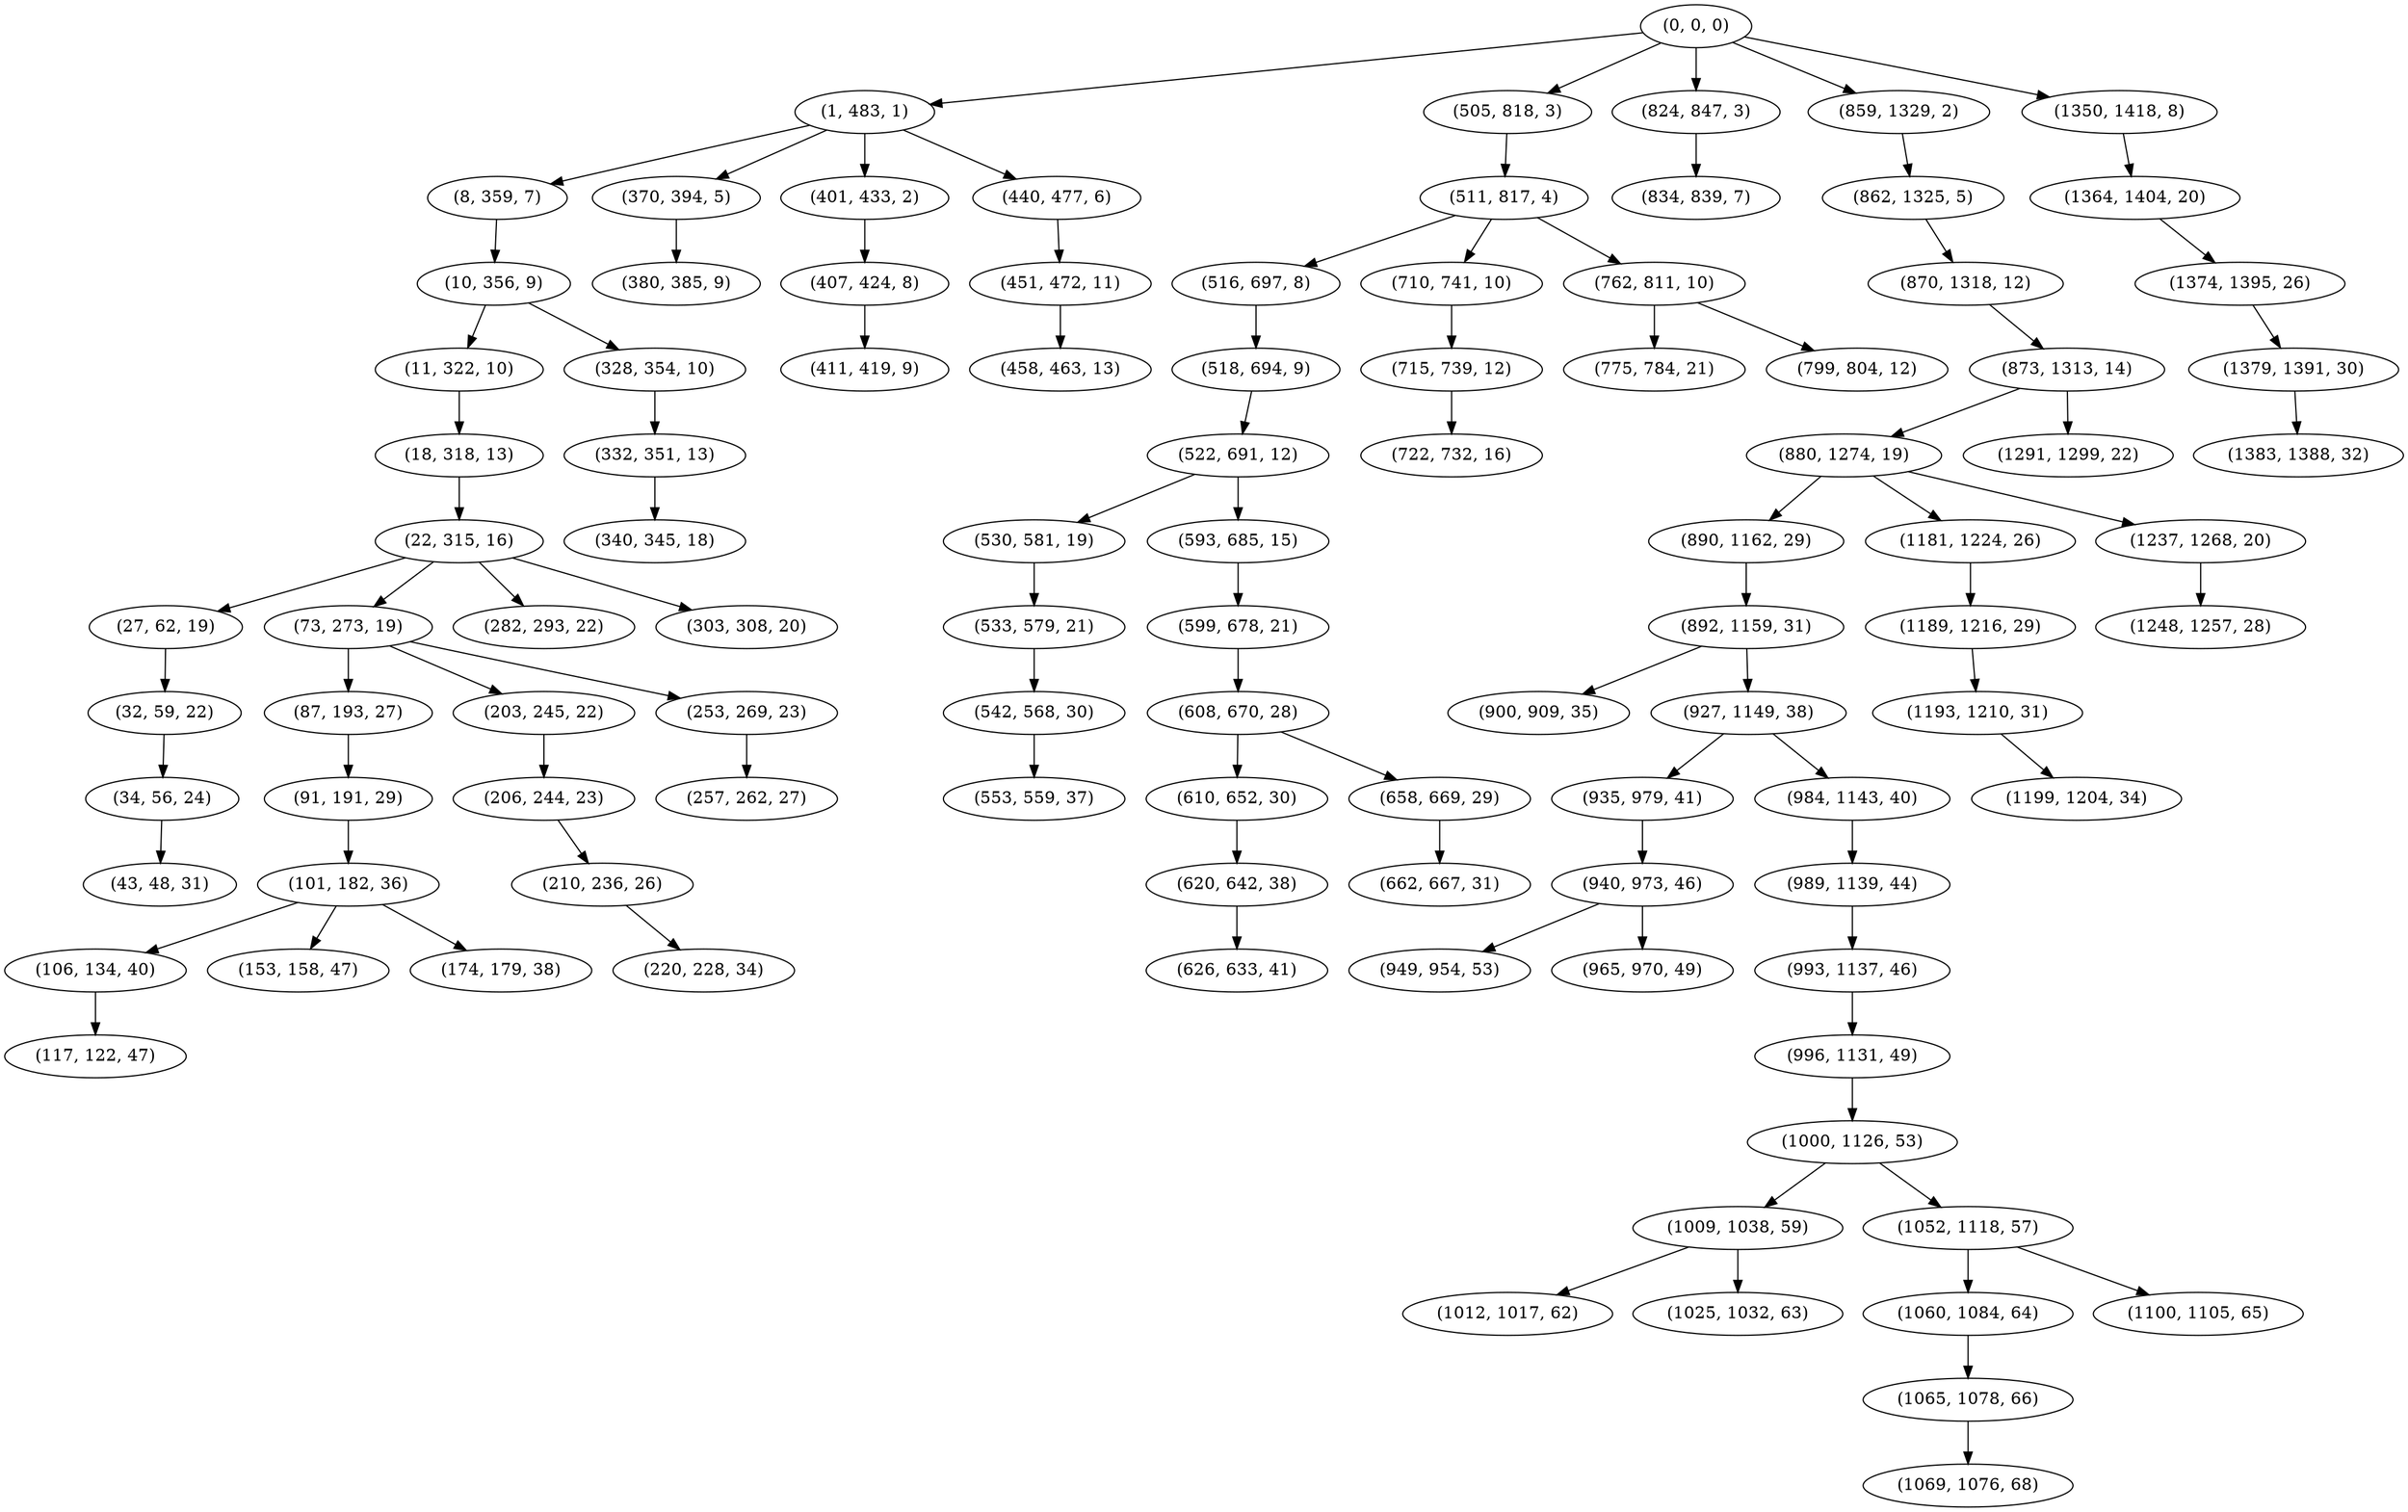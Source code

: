 digraph tree {
    "(0, 0, 0)";
    "(1, 483, 1)";
    "(8, 359, 7)";
    "(10, 356, 9)";
    "(11, 322, 10)";
    "(18, 318, 13)";
    "(22, 315, 16)";
    "(27, 62, 19)";
    "(32, 59, 22)";
    "(34, 56, 24)";
    "(43, 48, 31)";
    "(73, 273, 19)";
    "(87, 193, 27)";
    "(91, 191, 29)";
    "(101, 182, 36)";
    "(106, 134, 40)";
    "(117, 122, 47)";
    "(153, 158, 47)";
    "(174, 179, 38)";
    "(203, 245, 22)";
    "(206, 244, 23)";
    "(210, 236, 26)";
    "(220, 228, 34)";
    "(253, 269, 23)";
    "(257, 262, 27)";
    "(282, 293, 22)";
    "(303, 308, 20)";
    "(328, 354, 10)";
    "(332, 351, 13)";
    "(340, 345, 18)";
    "(370, 394, 5)";
    "(380, 385, 9)";
    "(401, 433, 2)";
    "(407, 424, 8)";
    "(411, 419, 9)";
    "(440, 477, 6)";
    "(451, 472, 11)";
    "(458, 463, 13)";
    "(505, 818, 3)";
    "(511, 817, 4)";
    "(516, 697, 8)";
    "(518, 694, 9)";
    "(522, 691, 12)";
    "(530, 581, 19)";
    "(533, 579, 21)";
    "(542, 568, 30)";
    "(553, 559, 37)";
    "(593, 685, 15)";
    "(599, 678, 21)";
    "(608, 670, 28)";
    "(610, 652, 30)";
    "(620, 642, 38)";
    "(626, 633, 41)";
    "(658, 669, 29)";
    "(662, 667, 31)";
    "(710, 741, 10)";
    "(715, 739, 12)";
    "(722, 732, 16)";
    "(762, 811, 10)";
    "(775, 784, 21)";
    "(799, 804, 12)";
    "(824, 847, 3)";
    "(834, 839, 7)";
    "(859, 1329, 2)";
    "(862, 1325, 5)";
    "(870, 1318, 12)";
    "(873, 1313, 14)";
    "(880, 1274, 19)";
    "(890, 1162, 29)";
    "(892, 1159, 31)";
    "(900, 909, 35)";
    "(927, 1149, 38)";
    "(935, 979, 41)";
    "(940, 973, 46)";
    "(949, 954, 53)";
    "(965, 970, 49)";
    "(984, 1143, 40)";
    "(989, 1139, 44)";
    "(993, 1137, 46)";
    "(996, 1131, 49)";
    "(1000, 1126, 53)";
    "(1009, 1038, 59)";
    "(1012, 1017, 62)";
    "(1025, 1032, 63)";
    "(1052, 1118, 57)";
    "(1060, 1084, 64)";
    "(1065, 1078, 66)";
    "(1069, 1076, 68)";
    "(1100, 1105, 65)";
    "(1181, 1224, 26)";
    "(1189, 1216, 29)";
    "(1193, 1210, 31)";
    "(1199, 1204, 34)";
    "(1237, 1268, 20)";
    "(1248, 1257, 28)";
    "(1291, 1299, 22)";
    "(1350, 1418, 8)";
    "(1364, 1404, 20)";
    "(1374, 1395, 26)";
    "(1379, 1391, 30)";
    "(1383, 1388, 32)";
    "(0, 0, 0)" -> "(1, 483, 1)";
    "(0, 0, 0)" -> "(505, 818, 3)";
    "(0, 0, 0)" -> "(824, 847, 3)";
    "(0, 0, 0)" -> "(859, 1329, 2)";
    "(0, 0, 0)" -> "(1350, 1418, 8)";
    "(1, 483, 1)" -> "(8, 359, 7)";
    "(1, 483, 1)" -> "(370, 394, 5)";
    "(1, 483, 1)" -> "(401, 433, 2)";
    "(1, 483, 1)" -> "(440, 477, 6)";
    "(8, 359, 7)" -> "(10, 356, 9)";
    "(10, 356, 9)" -> "(11, 322, 10)";
    "(10, 356, 9)" -> "(328, 354, 10)";
    "(11, 322, 10)" -> "(18, 318, 13)";
    "(18, 318, 13)" -> "(22, 315, 16)";
    "(22, 315, 16)" -> "(27, 62, 19)";
    "(22, 315, 16)" -> "(73, 273, 19)";
    "(22, 315, 16)" -> "(282, 293, 22)";
    "(22, 315, 16)" -> "(303, 308, 20)";
    "(27, 62, 19)" -> "(32, 59, 22)";
    "(32, 59, 22)" -> "(34, 56, 24)";
    "(34, 56, 24)" -> "(43, 48, 31)";
    "(73, 273, 19)" -> "(87, 193, 27)";
    "(73, 273, 19)" -> "(203, 245, 22)";
    "(73, 273, 19)" -> "(253, 269, 23)";
    "(87, 193, 27)" -> "(91, 191, 29)";
    "(91, 191, 29)" -> "(101, 182, 36)";
    "(101, 182, 36)" -> "(106, 134, 40)";
    "(101, 182, 36)" -> "(153, 158, 47)";
    "(101, 182, 36)" -> "(174, 179, 38)";
    "(106, 134, 40)" -> "(117, 122, 47)";
    "(203, 245, 22)" -> "(206, 244, 23)";
    "(206, 244, 23)" -> "(210, 236, 26)";
    "(210, 236, 26)" -> "(220, 228, 34)";
    "(253, 269, 23)" -> "(257, 262, 27)";
    "(328, 354, 10)" -> "(332, 351, 13)";
    "(332, 351, 13)" -> "(340, 345, 18)";
    "(370, 394, 5)" -> "(380, 385, 9)";
    "(401, 433, 2)" -> "(407, 424, 8)";
    "(407, 424, 8)" -> "(411, 419, 9)";
    "(440, 477, 6)" -> "(451, 472, 11)";
    "(451, 472, 11)" -> "(458, 463, 13)";
    "(505, 818, 3)" -> "(511, 817, 4)";
    "(511, 817, 4)" -> "(516, 697, 8)";
    "(511, 817, 4)" -> "(710, 741, 10)";
    "(511, 817, 4)" -> "(762, 811, 10)";
    "(516, 697, 8)" -> "(518, 694, 9)";
    "(518, 694, 9)" -> "(522, 691, 12)";
    "(522, 691, 12)" -> "(530, 581, 19)";
    "(522, 691, 12)" -> "(593, 685, 15)";
    "(530, 581, 19)" -> "(533, 579, 21)";
    "(533, 579, 21)" -> "(542, 568, 30)";
    "(542, 568, 30)" -> "(553, 559, 37)";
    "(593, 685, 15)" -> "(599, 678, 21)";
    "(599, 678, 21)" -> "(608, 670, 28)";
    "(608, 670, 28)" -> "(610, 652, 30)";
    "(608, 670, 28)" -> "(658, 669, 29)";
    "(610, 652, 30)" -> "(620, 642, 38)";
    "(620, 642, 38)" -> "(626, 633, 41)";
    "(658, 669, 29)" -> "(662, 667, 31)";
    "(710, 741, 10)" -> "(715, 739, 12)";
    "(715, 739, 12)" -> "(722, 732, 16)";
    "(762, 811, 10)" -> "(775, 784, 21)";
    "(762, 811, 10)" -> "(799, 804, 12)";
    "(824, 847, 3)" -> "(834, 839, 7)";
    "(859, 1329, 2)" -> "(862, 1325, 5)";
    "(862, 1325, 5)" -> "(870, 1318, 12)";
    "(870, 1318, 12)" -> "(873, 1313, 14)";
    "(873, 1313, 14)" -> "(880, 1274, 19)";
    "(873, 1313, 14)" -> "(1291, 1299, 22)";
    "(880, 1274, 19)" -> "(890, 1162, 29)";
    "(880, 1274, 19)" -> "(1181, 1224, 26)";
    "(880, 1274, 19)" -> "(1237, 1268, 20)";
    "(890, 1162, 29)" -> "(892, 1159, 31)";
    "(892, 1159, 31)" -> "(900, 909, 35)";
    "(892, 1159, 31)" -> "(927, 1149, 38)";
    "(927, 1149, 38)" -> "(935, 979, 41)";
    "(927, 1149, 38)" -> "(984, 1143, 40)";
    "(935, 979, 41)" -> "(940, 973, 46)";
    "(940, 973, 46)" -> "(949, 954, 53)";
    "(940, 973, 46)" -> "(965, 970, 49)";
    "(984, 1143, 40)" -> "(989, 1139, 44)";
    "(989, 1139, 44)" -> "(993, 1137, 46)";
    "(993, 1137, 46)" -> "(996, 1131, 49)";
    "(996, 1131, 49)" -> "(1000, 1126, 53)";
    "(1000, 1126, 53)" -> "(1009, 1038, 59)";
    "(1000, 1126, 53)" -> "(1052, 1118, 57)";
    "(1009, 1038, 59)" -> "(1012, 1017, 62)";
    "(1009, 1038, 59)" -> "(1025, 1032, 63)";
    "(1052, 1118, 57)" -> "(1060, 1084, 64)";
    "(1052, 1118, 57)" -> "(1100, 1105, 65)";
    "(1060, 1084, 64)" -> "(1065, 1078, 66)";
    "(1065, 1078, 66)" -> "(1069, 1076, 68)";
    "(1181, 1224, 26)" -> "(1189, 1216, 29)";
    "(1189, 1216, 29)" -> "(1193, 1210, 31)";
    "(1193, 1210, 31)" -> "(1199, 1204, 34)";
    "(1237, 1268, 20)" -> "(1248, 1257, 28)";
    "(1350, 1418, 8)" -> "(1364, 1404, 20)";
    "(1364, 1404, 20)" -> "(1374, 1395, 26)";
    "(1374, 1395, 26)" -> "(1379, 1391, 30)";
    "(1379, 1391, 30)" -> "(1383, 1388, 32)";
}
